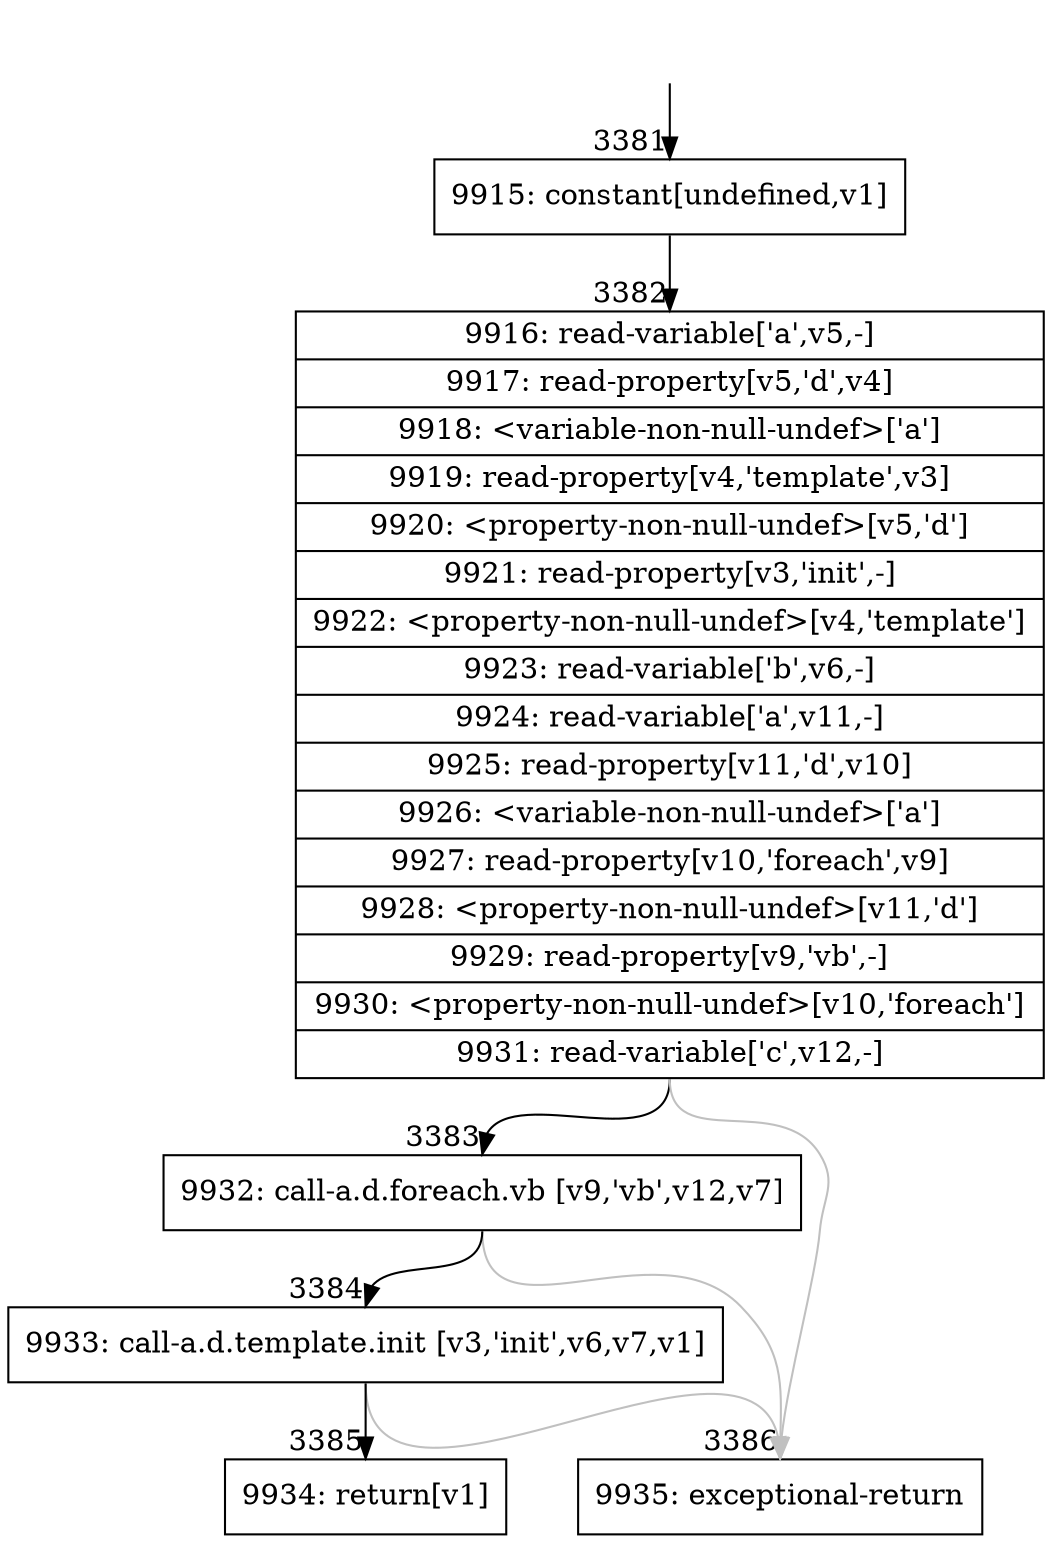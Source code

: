 digraph {
rankdir="TD"
BB_entry275[shape=none,label=""];
BB_entry275 -> BB3381 [tailport=s, headport=n, headlabel="    3381"]
BB3381 [shape=record label="{9915: constant[undefined,v1]}" ] 
BB3381 -> BB3382 [tailport=s, headport=n, headlabel="      3382"]
BB3382 [shape=record label="{9916: read-variable['a',v5,-]|9917: read-property[v5,'d',v4]|9918: \<variable-non-null-undef\>['a']|9919: read-property[v4,'template',v3]|9920: \<property-non-null-undef\>[v5,'d']|9921: read-property[v3,'init',-]|9922: \<property-non-null-undef\>[v4,'template']|9923: read-variable['b',v6,-]|9924: read-variable['a',v11,-]|9925: read-property[v11,'d',v10]|9926: \<variable-non-null-undef\>['a']|9927: read-property[v10,'foreach',v9]|9928: \<property-non-null-undef\>[v11,'d']|9929: read-property[v9,'vb',-]|9930: \<property-non-null-undef\>[v10,'foreach']|9931: read-variable['c',v12,-]}" ] 
BB3382 -> BB3383 [tailport=s, headport=n, headlabel="      3383"]
BB3382 -> BB3386 [tailport=s, headport=n, color=gray, headlabel="      3386"]
BB3383 [shape=record label="{9932: call-a.d.foreach.vb [v9,'vb',v12,v7]}" ] 
BB3383 -> BB3384 [tailport=s, headport=n, headlabel="      3384"]
BB3383 -> BB3386 [tailport=s, headport=n, color=gray]
BB3384 [shape=record label="{9933: call-a.d.template.init [v3,'init',v6,v7,v1]}" ] 
BB3384 -> BB3385 [tailport=s, headport=n, headlabel="      3385"]
BB3384 -> BB3386 [tailport=s, headport=n, color=gray]
BB3385 [shape=record label="{9934: return[v1]}" ] 
BB3386 [shape=record label="{9935: exceptional-return}" ] 
}
